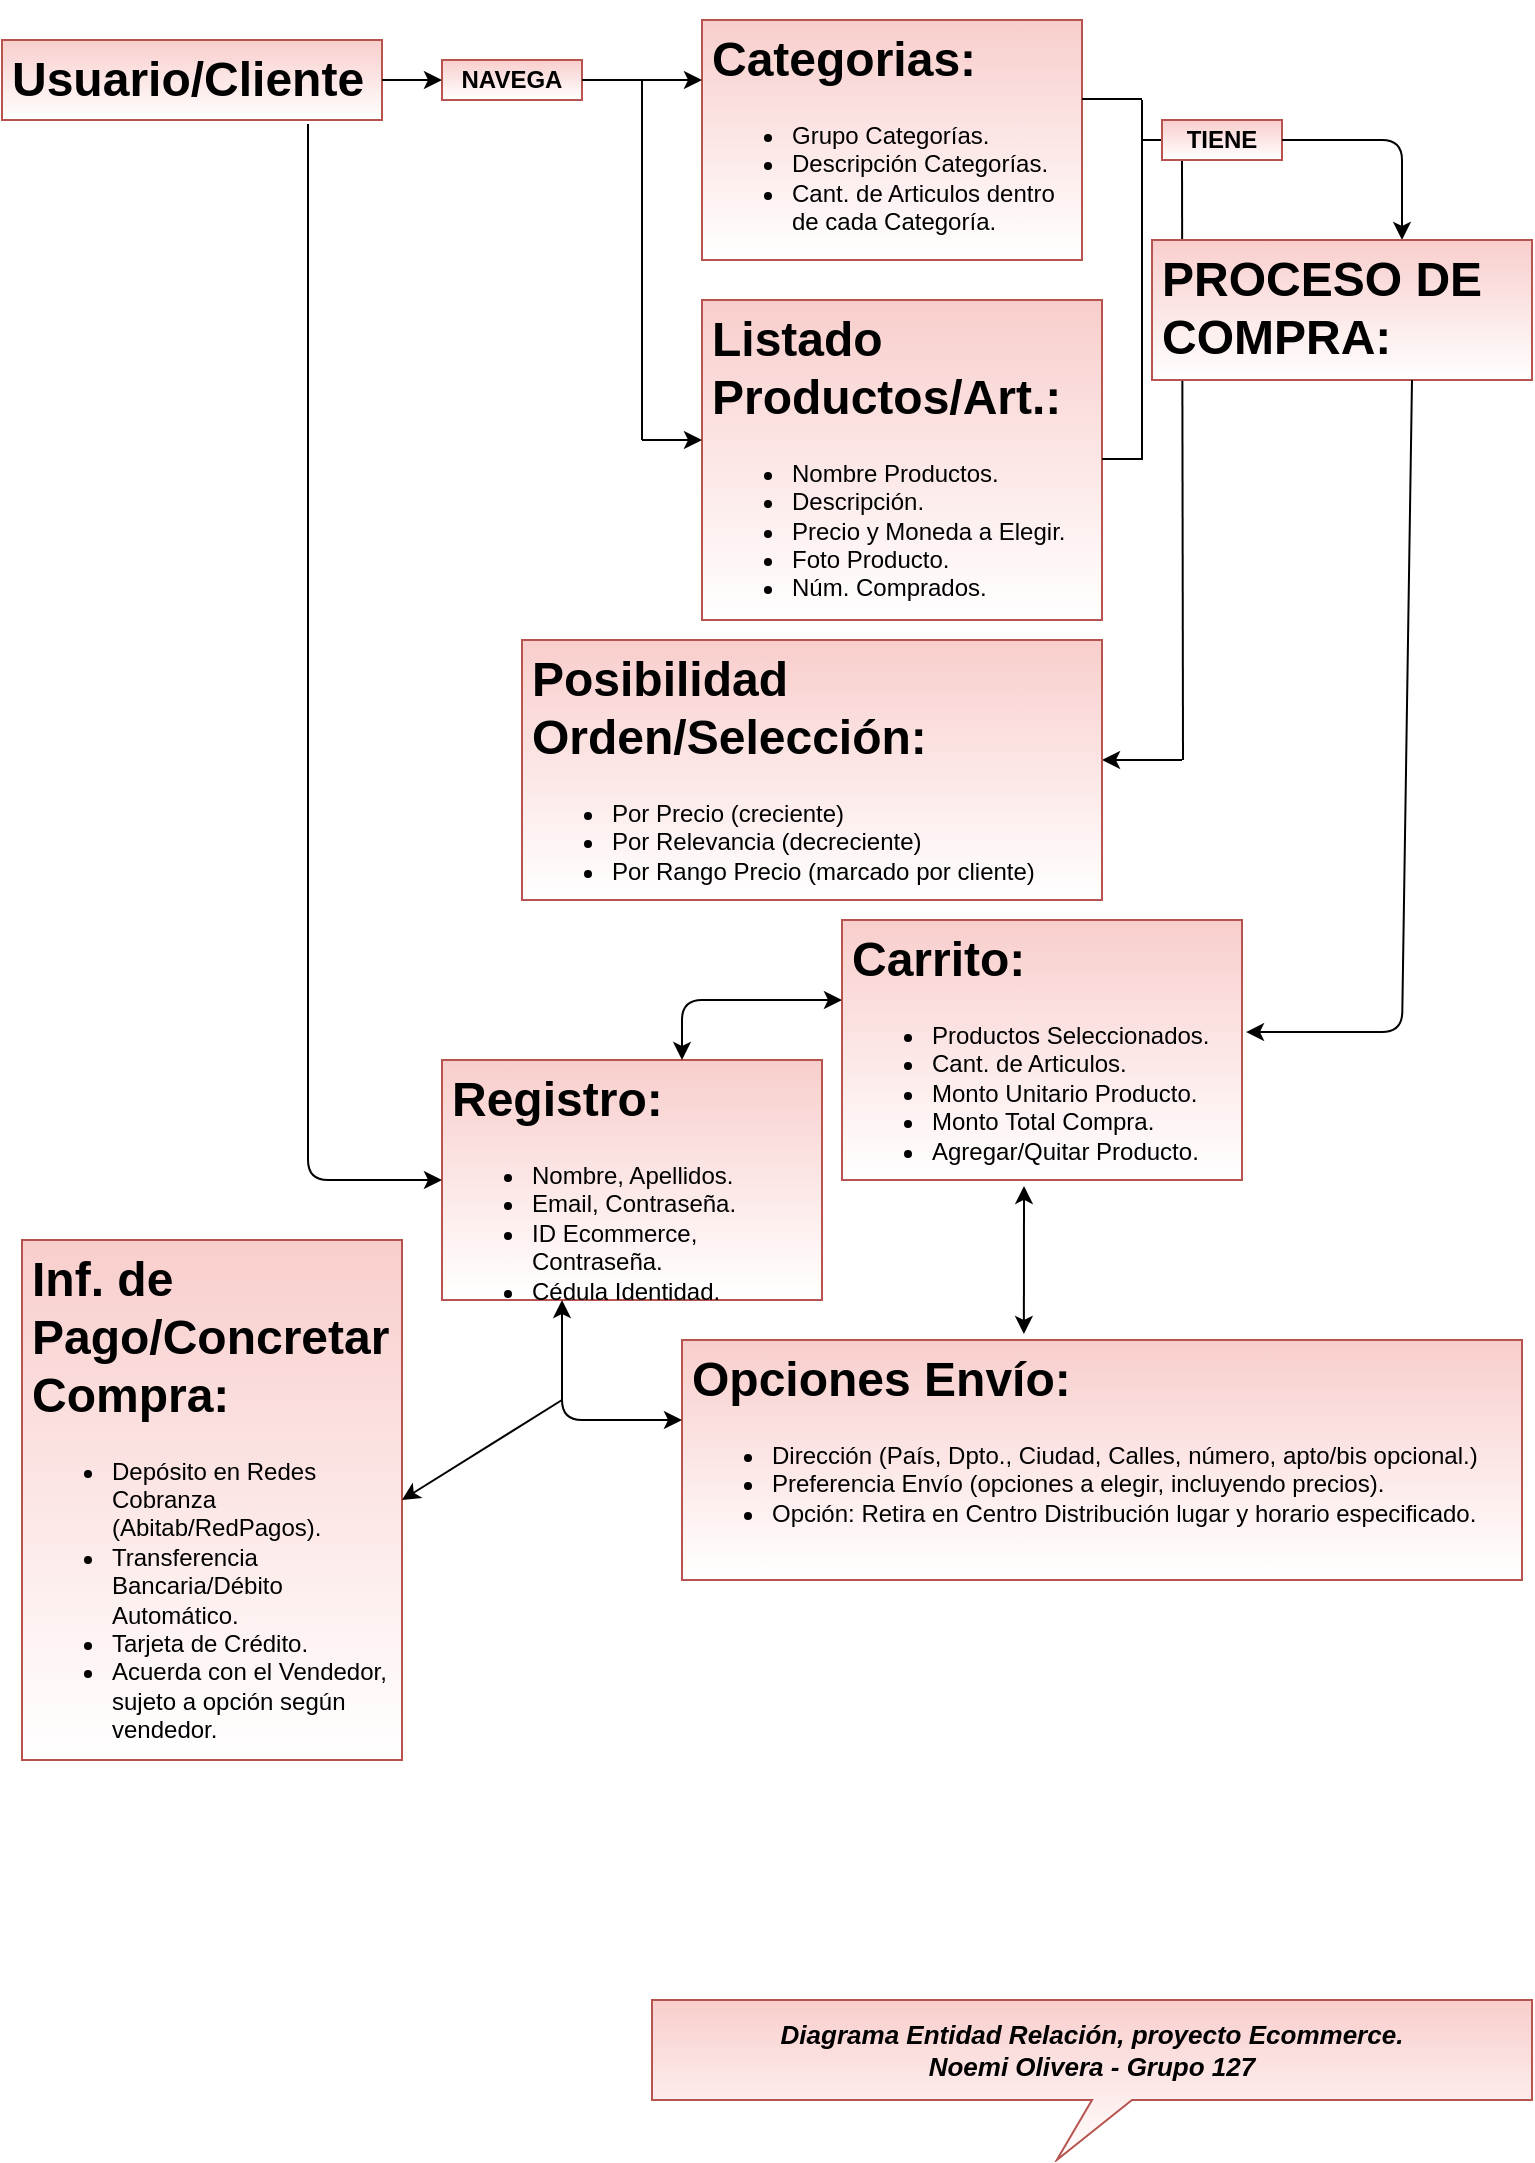 <mxfile pages="1" version="11.2.2" type="google"><diagram id="Zl9IVxKqfdSJrjcek7Cr" name="Page-1"><mxGraphModel dx="1695" dy="435" grid="1" gridSize="10" guides="1" tooltips="1" connect="1" arrows="1" fold="1" page="1" pageScale="1" pageWidth="827" pageHeight="1169" math="0" shadow="0"><root><mxCell id="0"/><mxCell id="1" parent="0"/><mxCell id="1GaACOKwBioqIYt5N1-9-10" value="&lt;h1&gt;Registro:&lt;/h1&gt;&lt;div&gt;&lt;ul&gt;&lt;li&gt;Nombre, Apellidos.&lt;/li&gt;&lt;li&gt;Email, Contraseña.&lt;/li&gt;&lt;li&gt;ID Ecommerce, Contraseña.&lt;/li&gt;&lt;li&gt;Cédula Identidad.&lt;/li&gt;&lt;/ul&gt;&lt;/div&gt;" style="text;html=1;strokeColor=#b85450;fillColor=#f8cecc;spacing=5;spacingTop=-20;whiteSpace=wrap;overflow=hidden;rounded=0;labelBackgroundColor=none;fontSize=12;gradientColor=#ffffff;" parent="1" vertex="1"><mxGeometry x="-564" y="600" width="190" height="120" as="geometry"/></mxCell><mxCell id="1GaACOKwBioqIYt5N1-9-11" value="&lt;h1&gt;Usuario/Cliente&lt;/h1&gt;" style="text;html=1;strokeColor=#b85450;fillColor=#f8cecc;spacing=5;spacingTop=-20;whiteSpace=wrap;overflow=hidden;rounded=0;labelBackgroundColor=none;fontSize=12;gradientColor=#ffffff;" parent="1" vertex="1"><mxGeometry x="-784" y="90" width="190" height="40" as="geometry"/></mxCell><mxCell id="1GaACOKwBioqIYt5N1-9-17" value="&lt;h1&gt;Categorias:&lt;/h1&gt;&lt;div&gt;&lt;ul&gt;&lt;li&gt;Grupo Categorías.&lt;/li&gt;&lt;li&gt;Descripción Categorías.&lt;/li&gt;&lt;li&gt;Cant. de Articulos dentro de cada Categoría.&lt;/li&gt;&lt;/ul&gt;&lt;/div&gt;" style="text;html=1;strokeColor=#b85450;fillColor=#f8cecc;spacing=5;spacingTop=-20;whiteSpace=wrap;overflow=hidden;rounded=0;labelBackgroundColor=none;fontSize=12;gradientColor=#ffffff;gradientDirection=south;" parent="1" vertex="1"><mxGeometry x="-434" y="80" width="190" height="120" as="geometry"/></mxCell><mxCell id="1GaACOKwBioqIYt5N1-9-18" value="&lt;h1&gt;Listado Productos/Art.:&lt;/h1&gt;&lt;div&gt;&lt;ul&gt;&lt;li&gt;Nombre Productos.&lt;/li&gt;&lt;li&gt;Descripción.&lt;/li&gt;&lt;li&gt;Precio y Moneda a Elegir.&lt;/li&gt;&lt;li&gt;Foto Producto.&lt;/li&gt;&lt;li&gt;Núm. Comprados.&lt;/li&gt;&lt;/ul&gt;&lt;/div&gt;" style="text;html=1;strokeColor=#b85450;fillColor=#f8cecc;spacing=5;spacingTop=-20;whiteSpace=wrap;overflow=hidden;rounded=0;labelBackgroundColor=none;fontSize=12;gradientColor=#ffffff;" parent="1" vertex="1"><mxGeometry x="-434" y="220" width="200" height="160" as="geometry"/></mxCell><mxCell id="1GaACOKwBioqIYt5N1-9-21" value="NAVEGA" style="text;html=1;strokeColor=#b85450;fillColor=#f8cecc;align=center;verticalAlign=middle;whiteSpace=wrap;rounded=0;labelBackgroundColor=none;fontSize=12;gradientColor=#ffffff;fontStyle=1" parent="1" vertex="1"><mxGeometry x="-564" y="100" width="70" height="20" as="geometry"/></mxCell><mxCell id="1GaACOKwBioqIYt5N1-9-25" value="" style="endArrow=classic;html=1;fontSize=12;" parent="1" edge="1"><mxGeometry width="50" height="50" relative="1" as="geometry"><mxPoint x="-594" y="110" as="sourcePoint"/><mxPoint x="-564" y="110" as="targetPoint"/></mxGeometry></mxCell><mxCell id="1GaACOKwBioqIYt5N1-9-26" value="" style="endArrow=none;html=1;fontSize=12;" parent="1" edge="1"><mxGeometry width="50" height="50" relative="1" as="geometry"><mxPoint x="-494" y="110" as="sourcePoint"/><mxPoint x="-464" y="110" as="targetPoint"/></mxGeometry></mxCell><mxCell id="1GaACOKwBioqIYt5N1-9-27" value="" style="endArrow=none;html=1;fontSize=12;" parent="1" edge="1"><mxGeometry width="50" height="50" relative="1" as="geometry"><mxPoint x="-464" y="110" as="sourcePoint"/><mxPoint x="-464" y="290" as="targetPoint"/></mxGeometry></mxCell><mxCell id="1GaACOKwBioqIYt5N1-9-28" value="" style="endArrow=classic;html=1;fontSize=12;" parent="1" edge="1"><mxGeometry width="50" height="50" relative="1" as="geometry"><mxPoint x="-464" y="110" as="sourcePoint"/><mxPoint x="-434" y="110" as="targetPoint"/></mxGeometry></mxCell><mxCell id="1GaACOKwBioqIYt5N1-9-29" value="" style="endArrow=classic;html=1;fontSize=12;" parent="1" edge="1"><mxGeometry width="50" height="50" relative="1" as="geometry"><mxPoint x="-464" y="290" as="sourcePoint"/><mxPoint x="-434" y="290" as="targetPoint"/></mxGeometry></mxCell><mxCell id="1GaACOKwBioqIYt5N1-9-30" value="" style="endArrow=none;html=1;fontSize=12;" parent="1" edge="1"><mxGeometry width="50" height="50" relative="1" as="geometry"><mxPoint x="-214" y="120" as="sourcePoint"/><mxPoint x="-214" y="300" as="targetPoint"/></mxGeometry></mxCell><mxCell id="1GaACOKwBioqIYt5N1-9-33" value="" style="endArrow=classic;html=1;fontSize=12;" parent="1" edge="1"><mxGeometry width="50" height="50" relative="1" as="geometry"><mxPoint x="-194" y="450" as="sourcePoint"/><mxPoint x="-234" y="450" as="targetPoint"/></mxGeometry></mxCell><mxCell id="1GaACOKwBioqIYt5N1-9-34" value="" style="endArrow=none;html=1;fontSize=12;" parent="1" edge="1"><mxGeometry width="50" height="50" relative="1" as="geometry"><mxPoint x="-194" y="150" as="sourcePoint"/><mxPoint x="-193.5" y="450" as="targetPoint"/></mxGeometry></mxCell><mxCell id="1GaACOKwBioqIYt5N1-9-35" value="" style="endArrow=none;html=1;fontSize=12;" parent="1" edge="1"><mxGeometry width="50" height="50" relative="1" as="geometry"><mxPoint x="-214" y="140" as="sourcePoint"/><mxPoint x="-204" y="140" as="targetPoint"/></mxGeometry></mxCell><mxCell id="1GaACOKwBioqIYt5N1-9-36" value="&lt;h1&gt;Posibilidad Orden/Selección:&lt;/h1&gt;&lt;div&gt;&lt;ul&gt;&lt;li&gt;Por Precio (creciente)&lt;/li&gt;&lt;li&gt;Por Relevancia (decreciente)&lt;/li&gt;&lt;li&gt;Por Rango Precio (marcado por cliente)&amp;nbsp;&lt;/li&gt;&lt;/ul&gt;&lt;/div&gt;&lt;div&gt;&lt;br&gt;&lt;/div&gt;" style="text;html=1;strokeColor=#b85450;fillColor=#f8cecc;spacing=5;spacingTop=-20;whiteSpace=wrap;overflow=hidden;rounded=0;labelBackgroundColor=none;fontSize=12;gradientColor=#ffffff;" parent="1" vertex="1"><mxGeometry x="-524" y="390" width="290" height="130" as="geometry"/></mxCell><mxCell id="1GaACOKwBioqIYt5N1-9-37" value="" style="endArrow=none;html=1;fontSize=12;" parent="1" edge="1"><mxGeometry width="50" height="50" relative="1" as="geometry"><mxPoint x="-234" y="299.5" as="sourcePoint"/><mxPoint x="-214" y="299.5" as="targetPoint"/></mxGeometry></mxCell><mxCell id="1GaACOKwBioqIYt5N1-9-38" value="" style="endArrow=none;html=1;fontSize=12;" parent="1" edge="1"><mxGeometry width="50" height="50" relative="1" as="geometry"><mxPoint x="-244" y="119.5" as="sourcePoint"/><mxPoint x="-214" y="119.5" as="targetPoint"/></mxGeometry></mxCell><mxCell id="1GaACOKwBioqIYt5N1-9-40" value="&lt;h1&gt;Carrito:&lt;/h1&gt;&lt;div&gt;&lt;ul&gt;&lt;li&gt;Productos Seleccionados.&lt;/li&gt;&lt;li&gt;Cant. de Articulos.&lt;/li&gt;&lt;li&gt;Monto Unitario Producto.&lt;/li&gt;&lt;li&gt;Monto Total Compra.&lt;/li&gt;&lt;li&gt;Agregar/Quitar Producto.&lt;/li&gt;&lt;/ul&gt;&lt;/div&gt;" style="text;html=1;strokeColor=#b85450;fillColor=#f8cecc;spacing=5;spacingTop=-20;whiteSpace=wrap;overflow=hidden;rounded=0;labelBackgroundColor=none;fontSize=12;gradientColor=#ffffff;" parent="1" vertex="1"><mxGeometry x="-364" y="530" width="200" height="130" as="geometry"/></mxCell><mxCell id="1GaACOKwBioqIYt5N1-9-41" value="TIENE" style="rounded=0;whiteSpace=wrap;html=1;labelBackgroundColor=none;strokeColor=#b85450;fillColor=#f8cecc;fontSize=12;gradientColor=#ffffff;fontStyle=1" parent="1" vertex="1"><mxGeometry x="-204" y="130" width="60" height="20" as="geometry"/></mxCell><mxCell id="1GaACOKwBioqIYt5N1-9-42" value="" style="endArrow=classic;html=1;fontSize=12;exitX=1;exitY=0.5;exitDx=0;exitDy=0;" parent="1" source="1GaACOKwBioqIYt5N1-9-41" edge="1"><mxGeometry width="50" height="50" relative="1" as="geometry"><mxPoint x="-144" y="150" as="sourcePoint"/><mxPoint x="-84" y="190" as="targetPoint"/><Array as="points"><mxPoint x="-84" y="140"/></Array></mxGeometry></mxCell><mxCell id="1GaACOKwBioqIYt5N1-9-44" value="&lt;h1&gt;PROCESO DE COMPRA:&lt;/h1&gt;" style="text;html=1;strokeColor=#b85450;fillColor=#f8cecc;spacing=5;spacingTop=-20;whiteSpace=wrap;overflow=hidden;rounded=0;labelBackgroundColor=none;fontSize=12;gradientColor=#ffffff;" parent="1" vertex="1"><mxGeometry x="-209" y="190" width="190" height="70" as="geometry"/></mxCell><mxCell id="1GaACOKwBioqIYt5N1-9-45" value="" style="endArrow=classic;html=1;fontSize=12;entryX=1.01;entryY=0.431;entryDx=0;entryDy=0;entryPerimeter=0;" parent="1" target="1GaACOKwBioqIYt5N1-9-40" edge="1"><mxGeometry width="50" height="50" relative="1" as="geometry"><mxPoint x="-79" y="260" as="sourcePoint"/><mxPoint x="-79" y="573" as="targetPoint"/><Array as="points"><mxPoint x="-84" y="586"/></Array></mxGeometry></mxCell><mxCell id="1GaACOKwBioqIYt5N1-9-47" value="" style="endArrow=classic;html=1;fontSize=12;" parent="1" target="1GaACOKwBioqIYt5N1-9-10" edge="1"><mxGeometry width="50" height="50" relative="1" as="geometry"><mxPoint x="-631" y="132" as="sourcePoint"/><mxPoint x="-893.91" y="678.04" as="targetPoint"/><Array as="points"><mxPoint x="-631" y="660"/></Array></mxGeometry></mxCell><mxCell id="1GaACOKwBioqIYt5N1-9-51" value="&lt;h1&gt;Opciones Envío:&lt;/h1&gt;&lt;div&gt;&lt;ul&gt;&lt;li&gt;Dirección (País, Dpto., Ciudad, Calles, número, apto/bis opcional.)&lt;/li&gt;&lt;li&gt;Preferencia Envío (opciones a elegir, incluyendo precios).&lt;/li&gt;&lt;li&gt;Opción: Retira en Centro Distribución lugar y horario especificado.&lt;/li&gt;&lt;/ul&gt;&lt;/div&gt;" style="text;html=1;strokeColor=#b85450;fillColor=#f8cecc;spacing=5;spacingTop=-20;whiteSpace=wrap;overflow=hidden;rounded=0;labelBackgroundColor=none;fontSize=12;gradientColor=#ffffff;" parent="1" vertex="1"><mxGeometry x="-444" y="740" width="420" height="120" as="geometry"/></mxCell><mxCell id="1GaACOKwBioqIYt5N1-9-54" value="" style="endArrow=classic;startArrow=classic;html=1;fontSize=12;exitX=0.455;exitY=1.023;exitDx=0;exitDy=0;exitPerimeter=0;entryX=0.407;entryY=-0.025;entryDx=0;entryDy=0;entryPerimeter=0;" parent="1" source="1GaACOKwBioqIYt5N1-9-40" target="1GaACOKwBioqIYt5N1-9-51" edge="1"><mxGeometry width="50" height="50" relative="1" as="geometry"><mxPoint x="-274" y="670" as="sourcePoint"/><mxPoint x="-274" y="730" as="targetPoint"/></mxGeometry></mxCell><mxCell id="1GaACOKwBioqIYt5N1-9-55" value="" style="endArrow=classic;startArrow=classic;html=1;fontSize=12;" parent="1" edge="1"><mxGeometry width="50" height="50" relative="1" as="geometry"><mxPoint x="-444" y="600" as="sourcePoint"/><mxPoint x="-364" y="570" as="targetPoint"/><Array as="points"><mxPoint x="-444" y="570"/></Array></mxGeometry></mxCell><mxCell id="1GaACOKwBioqIYt5N1-9-56" value="" style="endArrow=classic;startArrow=classic;html=1;fontSize=12;" parent="1" edge="1"><mxGeometry width="50" height="50" relative="1" as="geometry"><mxPoint x="-444" y="780" as="sourcePoint"/><mxPoint x="-504" y="720" as="targetPoint"/><Array as="points"><mxPoint x="-504" y="780"/></Array></mxGeometry></mxCell><mxCell id="1GaACOKwBioqIYt5N1-9-57" value="&lt;h1&gt;Inf. de Pago/Concretar Compra:&lt;/h1&gt;&lt;div&gt;&lt;ul&gt;&lt;li&gt;Depósito en Redes Cobranza (Abitab/RedPagos).&lt;/li&gt;&lt;li&gt;Transferencia Bancaria/Débito Automático.&lt;/li&gt;&lt;li&gt;Tarjeta de Crédito.&lt;/li&gt;&lt;li&gt;Acuerda con el Vendedor, sujeto a opción según vendedor.&lt;/li&gt;&lt;/ul&gt;&lt;/div&gt;&lt;div&gt;&lt;br&gt;&lt;/div&gt;" style="text;html=1;strokeColor=#b85450;fillColor=#f8cecc;spacing=5;spacingTop=-20;whiteSpace=wrap;overflow=hidden;rounded=0;labelBackgroundColor=none;fontSize=12;gradientColor=#ffffff;" parent="1" vertex="1"><mxGeometry x="-774" y="690" width="190" height="260" as="geometry"/></mxCell><mxCell id="1GaACOKwBioqIYt5N1-9-58" value="" style="endArrow=classic;html=1;fontSize=12;entryX=1;entryY=0.5;entryDx=0;entryDy=0;" parent="1" target="1GaACOKwBioqIYt5N1-9-57" edge="1"><mxGeometry width="50" height="50" relative="1" as="geometry"><mxPoint x="-504" y="770" as="sourcePoint"/><mxPoint x="-454" y="840" as="targetPoint"/></mxGeometry></mxCell><mxCell id="3UYoRlqM2RRvZSAeKpQR-2" value="Diagrama Entidad Relación, proyecto Ecommerce.&lt;br style=&quot;font-size: 13px;&quot;&gt;Noemi Olivera - Grupo 127" style="shape=callout;whiteSpace=wrap;html=1;perimeter=calloutPerimeter;position2=0.46;fillColor=#f8cecc;strokeColor=#b85450;gradientColor=#ffffff;fontStyle=3;fontSize=13;" parent="1" vertex="1"><mxGeometry x="-459" y="1070" width="440" height="80" as="geometry"/></mxCell></root></mxGraphModel></diagram></mxfile>